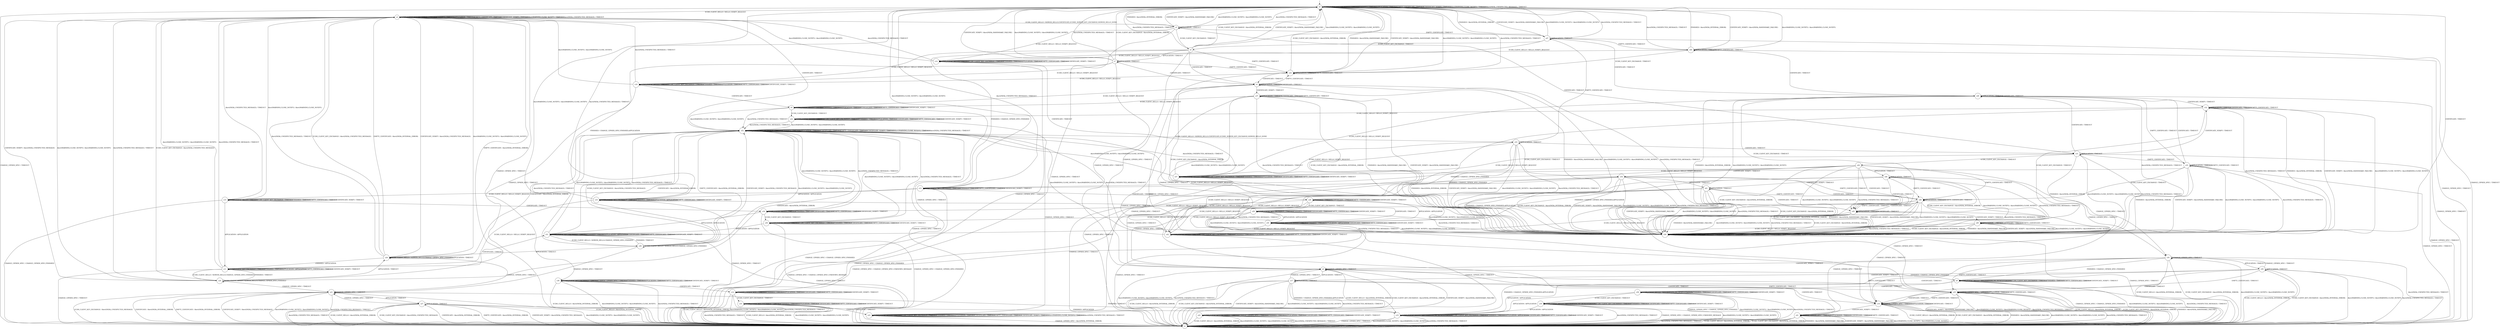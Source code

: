digraph g {

	s0 [shape="circle" label="s0"];
	s1 [shape="circle" label="s1"];
	s2 [shape="circle" label="s2"];
	s3 [shape="circle" label="s3"];
	s4 [shape="circle" label="s4"];
	s5 [shape="circle" label="s5"];
	s6 [shape="circle" label="s6"];
	s7 [shape="circle" label="s7"];
	s8 [shape="circle" label="s8"];
	s9 [shape="circle" label="s9"];
	s10 [shape="circle" label="s10"];
	s11 [shape="circle" label="s11"];
	s12 [shape="circle" label="s12"];
	s13 [shape="circle" label="s13"];
	s14 [shape="circle" label="s14"];
	s15 [shape="circle" label="s15"];
	s16 [shape="circle" label="s16"];
	s17 [shape="circle" label="s17"];
	s18 [shape="circle" label="s18"];
	s19 [shape="circle" label="s19"];
	s20 [shape="circle" label="s20"];
	s21 [shape="circle" label="s21"];
	s22 [shape="circle" label="s22"];
	s23 [shape="circle" label="s23"];
	s24 [shape="circle" label="s24"];
	s25 [shape="circle" label="s25"];
	s26 [shape="circle" label="s26"];
	s27 [shape="circle" label="s27"];
	s28 [shape="circle" label="s28"];
	s29 [shape="circle" label="s29"];
	s30 [shape="circle" label="s30"];
	s31 [shape="circle" label="s31"];
	s32 [shape="circle" label="s32"];
	s33 [shape="circle" label="s33"];
	s34 [shape="circle" label="s34"];
	s35 [shape="circle" label="s35"];
	s36 [shape="circle" label="s36"];
	s37 [shape="circle" label="s37"];
	s38 [shape="circle" label="s38"];
	s39 [shape="circle" label="s39"];
	s40 [shape="circle" label="s40"];
	s41 [shape="circle" label="s41"];
	s42 [shape="circle" label="s42"];
	s43 [shape="circle" label="s43"];
	s44 [shape="circle" label="s44"];
	s45 [shape="circle" label="s45"];
	s46 [shape="circle" label="s46"];
	s47 [shape="circle" label="s47"];
	s48 [shape="circle" label="s48"];
	s49 [shape="circle" label="s49"];
	s50 [shape="circle" label="s50"];
	s51 [shape="circle" label="s51"];
	s52 [shape="circle" label="s52"];
	s53 [shape="circle" label="s53"];
	s54 [shape="circle" label="s54"];
	s55 [shape="circle" label="s55"];
	s56 [shape="circle" label="s56"];
	s57 [shape="circle" label="s57"];
	s58 [shape="circle" label="s58"];
	s59 [shape="circle" label="s59"];
	s60 [shape="circle" label="s60"];
	s61 [shape="circle" label="s61"];
	s0 -> s2 [label="ECDH_CLIENT_HELLO / HELLO_VERIFY_REQUEST"];
	s0 -> s0 [label="ECDH_CLIENT_KEY_EXCHANGE / TIMEOUT"];
	s0 -> s1 [label="CHANGE_CIPHER_SPEC / TIMEOUT"];
	s0 -> s0 [label="FINISHED / TIMEOUT"];
	s0 -> s0 [label="APPLICATION / TIMEOUT"];
	s0 -> s56 [label="CERTIFICATE / TIMEOUT"];
	s0 -> s0 [label="EMPTY_CERTIFICATE / TIMEOUT"];
	s0 -> s0 [label="CERTIFICATE_VERIFY / TIMEOUT"];
	s0 -> s0 [label="Alert(WARNING,CLOSE_NOTIFY) / TIMEOUT"];
	s0 -> s0 [label="Alert(FATAL,UNEXPECTED_MESSAGE) / TIMEOUT"];
	s1 -> s1 [label="ECDH_CLIENT_HELLO / TIMEOUT"];
	s1 -> s1 [label="ECDH_CLIENT_KEY_EXCHANGE / TIMEOUT"];
	s1 -> s1 [label="CHANGE_CIPHER_SPEC / TIMEOUT"];
	s1 -> s1 [label="FINISHED / TIMEOUT"];
	s1 -> s1 [label="APPLICATION / TIMEOUT"];
	s1 -> s1 [label="CERTIFICATE / TIMEOUT"];
	s1 -> s1 [label="EMPTY_CERTIFICATE / TIMEOUT"];
	s1 -> s1 [label="CERTIFICATE_VERIFY / TIMEOUT"];
	s1 -> s1 [label="Alert(WARNING,CLOSE_NOTIFY) / TIMEOUT"];
	s1 -> s1 [label="Alert(FATAL,UNEXPECTED_MESSAGE) / TIMEOUT"];
	s2 -> s3 [label="ECDH_CLIENT_HELLO / SERVER_HELLO,CERTIFICATE,ECDHE_SERVER_KEY_EXCHANGE,SERVER_HELLO_DONE"];
	s2 -> s2 [label="ECDH_CLIENT_KEY_EXCHANGE / TIMEOUT"];
	s2 -> s1 [label="CHANGE_CIPHER_SPEC / TIMEOUT"];
	s2 -> s2 [label="FINISHED / TIMEOUT"];
	s2 -> s2 [label="APPLICATION / TIMEOUT"];
	s2 -> s52 [label="CERTIFICATE / TIMEOUT"];
	s2 -> s2 [label="EMPTY_CERTIFICATE / TIMEOUT"];
	s2 -> s2 [label="CERTIFICATE_VERIFY / TIMEOUT"];
	s2 -> s2 [label="Alert(WARNING,CLOSE_NOTIFY) / TIMEOUT"];
	s2 -> s2 [label="Alert(FATAL,UNEXPECTED_MESSAGE) / TIMEOUT"];
	s3 -> s14 [label="ECDH_CLIENT_HELLO / HELLO_VERIFY_REQUEST"];
	s3 -> s4 [label="ECDH_CLIENT_KEY_EXCHANGE / TIMEOUT"];
	s3 -> s1 [label="CHANGE_CIPHER_SPEC / TIMEOUT"];
	s3 -> s0 [label="FINISHED / Alert(FATAL,INTERNAL_ERROR)"];
	s3 -> s3 [label="APPLICATION / TIMEOUT"];
	s3 -> s31 [label="CERTIFICATE / TIMEOUT"];
	s3 -> s47 [label="EMPTY_CERTIFICATE / TIMEOUT"];
	s3 -> s0 [label="CERTIFICATE_VERIFY / Alert(FATAL,HANDSHAKE_FAILURE)"];
	s3 -> s0 [label="Alert(WARNING,CLOSE_NOTIFY) / Alert(WARNING,CLOSE_NOTIFY)"];
	s3 -> s0 [label="Alert(FATAL,UNEXPECTED_MESSAGE) / TIMEOUT"];
	s4 -> s18 [label="ECDH_CLIENT_HELLO / HELLO_VERIFY_REQUEST"];
	s4 -> s0 [label="ECDH_CLIENT_KEY_EXCHANGE / Alert(FATAL,INTERNAL_ERROR)"];
	s4 -> s6 [label="CHANGE_CIPHER_SPEC / TIMEOUT"];
	s4 -> s13 [label="FINISHED / CHANGE_CIPHER_SPEC,FINISHED"];
	s4 -> s7 [label="APPLICATION / TIMEOUT"];
	s4 -> s5 [label="CERTIFICATE / TIMEOUT"];
	s4 -> s24 [label="EMPTY_CERTIFICATE / TIMEOUT"];
	s4 -> s0 [label="CERTIFICATE_VERIFY / Alert(FATAL,HANDSHAKE_FAILURE)"];
	s4 -> s0 [label="Alert(WARNING,CLOSE_NOTIFY) / Alert(WARNING,CLOSE_NOTIFY)"];
	s4 -> s0 [label="Alert(FATAL,UNEXPECTED_MESSAGE) / TIMEOUT"];
	s5 -> s9 [label="ECDH_CLIENT_HELLO / HELLO_VERIFY_REQUEST"];
	s5 -> s56 [label="ECDH_CLIENT_KEY_EXCHANGE / Alert(FATAL,INTERNAL_ERROR)"];
	s5 -> s16 [label="CHANGE_CIPHER_SPEC / TIMEOUT"];
	s5 -> s56 [label="FINISHED / Alert(FATAL,HANDSHAKE_FAILURE)"];
	s5 -> s5 [label="APPLICATION / TIMEOUT"];
	s5 -> s5 [label="CERTIFICATE / TIMEOUT"];
	s5 -> s24 [label="EMPTY_CERTIFICATE / TIMEOUT"];
	s5 -> s37 [label="CERTIFICATE_VERIFY / TIMEOUT"];
	s5 -> s56 [label="Alert(WARNING,CLOSE_NOTIFY) / Alert(WARNING,CLOSE_NOTIFY)"];
	s5 -> s56 [label="Alert(FATAL,UNEXPECTED_MESSAGE) / TIMEOUT"];
	s6 -> s1 [label="ECDH_CLIENT_HELLO / Alert(FATAL,INTERNAL_ERROR)"];
	s6 -> s1 [label="ECDH_CLIENT_KEY_EXCHANGE / Alert(FATAL,INTERNAL_ERROR)"];
	s6 -> s6 [label="CHANGE_CIPHER_SPEC / TIMEOUT"];
	s6 -> s8 [label="FINISHED / CHANGE_CIPHER_SPEC,FINISHED"];
	s6 -> s17 [label="APPLICATION / TIMEOUT"];
	s6 -> s16 [label="CERTIFICATE / TIMEOUT"];
	s6 -> s25 [label="EMPTY_CERTIFICATE / TIMEOUT"];
	s6 -> s1 [label="CERTIFICATE_VERIFY / Alert(FATAL,HANDSHAKE_FAILURE)"];
	s6 -> s1 [label="Alert(WARNING,CLOSE_NOTIFY) / Alert(WARNING,CLOSE_NOTIFY)"];
	s6 -> s1 [label="Alert(FATAL,UNEXPECTED_MESSAGE) / TIMEOUT"];
	s7 -> s18 [label="ECDH_CLIENT_HELLO / HELLO_VERIFY_REQUEST"];
	s7 -> s0 [label="ECDH_CLIENT_KEY_EXCHANGE / Alert(FATAL,INTERNAL_ERROR)"];
	s7 -> s6 [label="CHANGE_CIPHER_SPEC / TIMEOUT"];
	s7 -> s10 [label="FINISHED / CHANGE_CIPHER_SPEC,FINISHED,APPLICATION"];
	s7 -> s7 [label="APPLICATION / TIMEOUT"];
	s7 -> s5 [label="CERTIFICATE / TIMEOUT"];
	s7 -> s24 [label="EMPTY_CERTIFICATE / TIMEOUT"];
	s7 -> s0 [label="CERTIFICATE_VERIFY / Alert(FATAL,HANDSHAKE_FAILURE)"];
	s7 -> s0 [label="Alert(WARNING,CLOSE_NOTIFY) / Alert(WARNING,CLOSE_NOTIFY)"];
	s7 -> s0 [label="Alert(FATAL,UNEXPECTED_MESSAGE) / TIMEOUT"];
	s8 -> s8 [label="ECDH_CLIENT_HELLO / Alert(WARNING,NO_RENEGOTIATION)"];
	s8 -> s8 [label="ECDH_CLIENT_KEY_EXCHANGE / TIMEOUT"];
	s8 -> s1 [label="CHANGE_CIPHER_SPEC / CHANGE_CIPHER_SPEC,FINISHED"];
	s8 -> s8 [label="FINISHED / TIMEOUT"];
	s8 -> s19 [label="APPLICATION / APPLICATION"];
	s8 -> s38 [label="CERTIFICATE / TIMEOUT"];
	s8 -> s8 [label="EMPTY_CERTIFICATE / TIMEOUT"];
	s8 -> s8 [label="CERTIFICATE_VERIFY / TIMEOUT"];
	s8 -> s1 [label="Alert(WARNING,CLOSE_NOTIFY) / Alert(WARNING,CLOSE_NOTIFY)"];
	s8 -> s1 [label="Alert(FATAL,UNEXPECTED_MESSAGE) / TIMEOUT"];
	s9 -> s9 [label="ECDH_CLIENT_HELLO / TIMEOUT"];
	s9 -> s22 [label="ECDH_CLIENT_KEY_EXCHANGE / TIMEOUT"];
	s9 -> s12 [label="CHANGE_CIPHER_SPEC / TIMEOUT"];
	s9 -> s9 [label="FINISHED / TIMEOUT"];
	s9 -> s9 [label="APPLICATION / TIMEOUT"];
	s9 -> s9 [label="CERTIFICATE / TIMEOUT"];
	s9 -> s9 [label="EMPTY_CERTIFICATE / TIMEOUT"];
	s9 -> s9 [label="CERTIFICATE_VERIFY / TIMEOUT"];
	s9 -> s52 [label="Alert(WARNING,CLOSE_NOTIFY) / Alert(WARNING,CLOSE_NOTIFY)"];
	s9 -> s52 [label="Alert(FATAL,UNEXPECTED_MESSAGE) / TIMEOUT"];
	s10 -> s11 [label="ECDH_CLIENT_HELLO / HELLO_VERIFY_REQUEST"];
	s10 -> s10 [label="ECDH_CLIENT_KEY_EXCHANGE / TIMEOUT"];
	s10 -> s1 [label="CHANGE_CIPHER_SPEC / TIMEOUT"];
	s10 -> s10 [label="FINISHED / TIMEOUT"];
	s10 -> s10 [label="APPLICATION / APPLICATION"];
	s10 -> s55 [label="CERTIFICATE / TIMEOUT"];
	s10 -> s10 [label="EMPTY_CERTIFICATE / TIMEOUT"];
	s10 -> s10 [label="CERTIFICATE_VERIFY / TIMEOUT"];
	s10 -> s0 [label="Alert(WARNING,CLOSE_NOTIFY) / Alert(WARNING,CLOSE_NOTIFY)"];
	s10 -> s0 [label="Alert(FATAL,UNEXPECTED_MESSAGE) / TIMEOUT"];
	s11 -> s20 [label="ECDH_CLIENT_HELLO / SERVER_HELLO,CHANGE_CIPHER_SPEC,FINISHED"];
	s11 -> s11 [label="ECDH_CLIENT_KEY_EXCHANGE / TIMEOUT"];
	s11 -> s1 [label="CHANGE_CIPHER_SPEC / TIMEOUT"];
	s11 -> s11 [label="FINISHED / TIMEOUT"];
	s11 -> s11 [label="APPLICATION / APPLICATION"];
	s11 -> s51 [label="CERTIFICATE / TIMEOUT"];
	s11 -> s11 [label="EMPTY_CERTIFICATE / TIMEOUT"];
	s11 -> s11 [label="CERTIFICATE_VERIFY / TIMEOUT"];
	s11 -> s2 [label="Alert(WARNING,CLOSE_NOTIFY) / Alert(WARNING,CLOSE_NOTIFY)"];
	s11 -> s2 [label="Alert(FATAL,UNEXPECTED_MESSAGE) / TIMEOUT"];
	s12 -> s1 [label="ECDH_CLIENT_HELLO / Alert(FATAL,INTERNAL_ERROR)"];
	s12 -> s35 [label="ECDH_CLIENT_KEY_EXCHANGE / TIMEOUT"];
	s12 -> s12 [label="CHANGE_CIPHER_SPEC / TIMEOUT"];
	s12 -> s12 [label="FINISHED / TIMEOUT"];
	s12 -> s12 [label="APPLICATION / TIMEOUT"];
	s12 -> s12 [label="CERTIFICATE / TIMEOUT"];
	s12 -> s12 [label="EMPTY_CERTIFICATE / TIMEOUT"];
	s12 -> s12 [label="CERTIFICATE_VERIFY / TIMEOUT"];
	s12 -> s1 [label="Alert(WARNING,CLOSE_NOTIFY) / Alert(WARNING,CLOSE_NOTIFY)"];
	s12 -> s1 [label="Alert(FATAL,UNEXPECTED_MESSAGE) / TIMEOUT"];
	s13 -> s15 [label="ECDH_CLIENT_HELLO / HELLO_VERIFY_REQUEST"];
	s13 -> s13 [label="ECDH_CLIENT_KEY_EXCHANGE / TIMEOUT"];
	s13 -> s1 [label="CHANGE_CIPHER_SPEC / CHANGE_CIPHER_SPEC,FINISHED"];
	s13 -> s13 [label="FINISHED / TIMEOUT"];
	s13 -> s10 [label="APPLICATION / APPLICATION"];
	s13 -> s28 [label="CERTIFICATE / TIMEOUT"];
	s13 -> s13 [label="EMPTY_CERTIFICATE / TIMEOUT"];
	s13 -> s13 [label="CERTIFICATE_VERIFY / TIMEOUT"];
	s13 -> s0 [label="Alert(WARNING,CLOSE_NOTIFY) / Alert(WARNING,CLOSE_NOTIFY)"];
	s13 -> s0 [label="Alert(FATAL,UNEXPECTED_MESSAGE) / TIMEOUT"];
	s14 -> s14 [label="ECDH_CLIENT_HELLO / TIMEOUT"];
	s14 -> s14 [label="ECDH_CLIENT_KEY_EXCHANGE / TIMEOUT"];
	s14 -> s1 [label="CHANGE_CIPHER_SPEC / TIMEOUT"];
	s14 -> s14 [label="FINISHED / TIMEOUT"];
	s14 -> s14 [label="APPLICATION / TIMEOUT"];
	s14 -> s57 [label="CERTIFICATE / TIMEOUT"];
	s14 -> s14 [label="EMPTY_CERTIFICATE / TIMEOUT"];
	s14 -> s14 [label="CERTIFICATE_VERIFY / TIMEOUT"];
	s14 -> s2 [label="Alert(WARNING,CLOSE_NOTIFY) / Alert(WARNING,CLOSE_NOTIFY)"];
	s14 -> s2 [label="Alert(FATAL,UNEXPECTED_MESSAGE) / TIMEOUT"];
	s15 -> s15 [label="ECDH_CLIENT_HELLO / TIMEOUT"];
	s15 -> s15 [label="ECDH_CLIENT_KEY_EXCHANGE / TIMEOUT"];
	s15 -> s1 [label="CHANGE_CIPHER_SPEC / CHANGE_CIPHER_SPEC,FINISHED"];
	s15 -> s15 [label="FINISHED / TIMEOUT"];
	s15 -> s11 [label="APPLICATION / APPLICATION"];
	s15 -> s34 [label="CERTIFICATE / TIMEOUT"];
	s15 -> s15 [label="EMPTY_CERTIFICATE / TIMEOUT"];
	s15 -> s15 [label="CERTIFICATE_VERIFY / TIMEOUT"];
	s15 -> s2 [label="Alert(WARNING,CLOSE_NOTIFY) / Alert(WARNING,CLOSE_NOTIFY)"];
	s15 -> s2 [label="Alert(FATAL,UNEXPECTED_MESSAGE) / TIMEOUT"];
	s16 -> s1 [label="ECDH_CLIENT_HELLO / Alert(FATAL,INTERNAL_ERROR)"];
	s16 -> s1 [label="ECDH_CLIENT_KEY_EXCHANGE / Alert(FATAL,INTERNAL_ERROR)"];
	s16 -> s16 [label="CHANGE_CIPHER_SPEC / TIMEOUT"];
	s16 -> s1 [label="FINISHED / Alert(FATAL,HANDSHAKE_FAILURE)"];
	s16 -> s16 [label="APPLICATION / TIMEOUT"];
	s16 -> s16 [label="CERTIFICATE / TIMEOUT"];
	s16 -> s25 [label="EMPTY_CERTIFICATE / TIMEOUT"];
	s16 -> s41 [label="CERTIFICATE_VERIFY / TIMEOUT"];
	s16 -> s1 [label="Alert(WARNING,CLOSE_NOTIFY) / Alert(WARNING,CLOSE_NOTIFY)"];
	s16 -> s1 [label="Alert(FATAL,UNEXPECTED_MESSAGE) / TIMEOUT"];
	s17 -> s1 [label="ECDH_CLIENT_HELLO / Alert(FATAL,INTERNAL_ERROR)"];
	s17 -> s1 [label="ECDH_CLIENT_KEY_EXCHANGE / Alert(FATAL,INTERNAL_ERROR)"];
	s17 -> s6 [label="CHANGE_CIPHER_SPEC / TIMEOUT"];
	s17 -> s19 [label="FINISHED / CHANGE_CIPHER_SPEC,FINISHED,APPLICATION"];
	s17 -> s17 [label="APPLICATION / TIMEOUT"];
	s17 -> s16 [label="CERTIFICATE / TIMEOUT"];
	s17 -> s25 [label="EMPTY_CERTIFICATE / TIMEOUT"];
	s17 -> s1 [label="CERTIFICATE_VERIFY / Alert(FATAL,HANDSHAKE_FAILURE)"];
	s17 -> s1 [label="Alert(WARNING,CLOSE_NOTIFY) / Alert(WARNING,CLOSE_NOTIFY)"];
	s17 -> s1 [label="Alert(FATAL,UNEXPECTED_MESSAGE) / TIMEOUT"];
	s18 -> s18 [label="ECDH_CLIENT_HELLO / TIMEOUT"];
	s18 -> s18 [label="ECDH_CLIENT_KEY_EXCHANGE / TIMEOUT"];
	s18 -> s36 [label="CHANGE_CIPHER_SPEC / TIMEOUT"];
	s18 -> s18 [label="FINISHED / TIMEOUT"];
	s18 -> s18 [label="APPLICATION / TIMEOUT"];
	s18 -> s9 [label="CERTIFICATE / TIMEOUT"];
	s18 -> s18 [label="EMPTY_CERTIFICATE / TIMEOUT"];
	s18 -> s18 [label="CERTIFICATE_VERIFY / TIMEOUT"];
	s18 -> s2 [label="Alert(WARNING,CLOSE_NOTIFY) / Alert(WARNING,CLOSE_NOTIFY)"];
	s18 -> s2 [label="Alert(FATAL,UNEXPECTED_MESSAGE) / TIMEOUT"];
	s19 -> s19 [label="ECDH_CLIENT_HELLO / Alert(WARNING,NO_RENEGOTIATION)"];
	s19 -> s19 [label="ECDH_CLIENT_KEY_EXCHANGE / TIMEOUT"];
	s19 -> s1 [label="CHANGE_CIPHER_SPEC / TIMEOUT"];
	s19 -> s19 [label="FINISHED / TIMEOUT"];
	s19 -> s19 [label="APPLICATION / APPLICATION"];
	s19 -> s19 [label="CERTIFICATE / TIMEOUT"];
	s19 -> s19 [label="EMPTY_CERTIFICATE / TIMEOUT"];
	s19 -> s19 [label="CERTIFICATE_VERIFY / TIMEOUT"];
	s19 -> s1 [label="Alert(WARNING,CLOSE_NOTIFY) / Alert(WARNING,CLOSE_NOTIFY)"];
	s19 -> s1 [label="Alert(FATAL,UNEXPECTED_MESSAGE) / TIMEOUT"];
	s20 -> s20 [label="ECDH_CLIENT_HELLO / SERVER_HELLO,CHANGE_CIPHER_SPEC,FINISHED"];
	s20 -> s2 [label="ECDH_CLIENT_KEY_EXCHANGE / Alert(FATAL,UNEXPECTED_MESSAGE)"];
	s20 -> s21 [label="CHANGE_CIPHER_SPEC / TIMEOUT"];
	s20 -> s11 [label="FINISHED / TIMEOUT"];
	s20 -> s26 [label="APPLICATION / TIMEOUT"];
	s20 -> s52 [label="CERTIFICATE / Alert(FATAL,INTERNAL_ERROR)"];
	s20 -> s2 [label="EMPTY_CERTIFICATE / Alert(FATAL,INTERNAL_ERROR)"];
	s20 -> s2 [label="CERTIFICATE_VERIFY / Alert(FATAL,UNEXPECTED_MESSAGE)"];
	s20 -> s2 [label="Alert(WARNING,CLOSE_NOTIFY) / Alert(WARNING,CLOSE_NOTIFY)"];
	s20 -> s2 [label="Alert(FATAL,UNEXPECTED_MESSAGE) / TIMEOUT"];
	s21 -> s1 [label="ECDH_CLIENT_HELLO / Alert(FATAL,INTERNAL_ERROR)"];
	s21 -> s1 [label="ECDH_CLIENT_KEY_EXCHANGE / Alert(FATAL,UNEXPECTED_MESSAGE)"];
	s21 -> s21 [label="CHANGE_CIPHER_SPEC / TIMEOUT"];
	s21 -> s19 [label="FINISHED / TIMEOUT"];
	s21 -> s27 [label="APPLICATION / TIMEOUT"];
	s21 -> s1 [label="CERTIFICATE / Alert(FATAL,INTERNAL_ERROR)"];
	s21 -> s1 [label="EMPTY_CERTIFICATE / Alert(FATAL,INTERNAL_ERROR)"];
	s21 -> s1 [label="CERTIFICATE_VERIFY / Alert(FATAL,UNEXPECTED_MESSAGE)"];
	s21 -> s1 [label="Alert(WARNING,CLOSE_NOTIFY) / Alert(WARNING,CLOSE_NOTIFY)"];
	s21 -> s1 [label="Alert(FATAL,UNEXPECTED_MESSAGE) / TIMEOUT"];
	s22 -> s22 [label="ECDH_CLIENT_HELLO / TIMEOUT"];
	s22 -> s22 [label="ECDH_CLIENT_KEY_EXCHANGE / TIMEOUT"];
	s22 -> s23 [label="CHANGE_CIPHER_SPEC / TIMEOUT"];
	s22 -> s22 [label="FINISHED / TIMEOUT"];
	s22 -> s22 [label="APPLICATION / TIMEOUT"];
	s22 -> s22 [label="CERTIFICATE / TIMEOUT"];
	s22 -> s22 [label="EMPTY_CERTIFICATE / TIMEOUT"];
	s22 -> s22 [label="CERTIFICATE_VERIFY / TIMEOUT"];
	s22 -> s52 [label="Alert(WARNING,CLOSE_NOTIFY) / Alert(WARNING,CLOSE_NOTIFY)"];
	s22 -> s52 [label="Alert(FATAL,UNEXPECTED_MESSAGE) / TIMEOUT"];
	s23 -> s23 [label="ECDH_CLIENT_HELLO / TIMEOUT"];
	s23 -> s23 [label="ECDH_CLIENT_KEY_EXCHANGE / TIMEOUT"];
	s23 -> s1 [label="CHANGE_CIPHER_SPEC / Alert(FATAL,INTERNAL_ERROR)"];
	s23 -> s23 [label="FINISHED / TIMEOUT"];
	s23 -> s23 [label="APPLICATION / TIMEOUT"];
	s23 -> s23 [label="CERTIFICATE / TIMEOUT"];
	s23 -> s23 [label="EMPTY_CERTIFICATE / TIMEOUT"];
	s23 -> s23 [label="CERTIFICATE_VERIFY / TIMEOUT"];
	s23 -> s23 [label="Alert(WARNING,CLOSE_NOTIFY) / TIMEOUT"];
	s23 -> s23 [label="Alert(FATAL,UNEXPECTED_MESSAGE) / TIMEOUT"];
	s24 -> s18 [label="ECDH_CLIENT_HELLO / HELLO_VERIFY_REQUEST"];
	s24 -> s0 [label="ECDH_CLIENT_KEY_EXCHANGE / Alert(FATAL,INTERNAL_ERROR)"];
	s24 -> s25 [label="CHANGE_CIPHER_SPEC / TIMEOUT"];
	s24 -> s0 [label="FINISHED / Alert(FATAL,HANDSHAKE_FAILURE)"];
	s24 -> s24 [label="APPLICATION / TIMEOUT"];
	s24 -> s5 [label="CERTIFICATE / TIMEOUT"];
	s24 -> s24 [label="EMPTY_CERTIFICATE / TIMEOUT"];
	s24 -> s0 [label="CERTIFICATE_VERIFY / Alert(FATAL,HANDSHAKE_FAILURE)"];
	s24 -> s0 [label="Alert(WARNING,CLOSE_NOTIFY) / Alert(WARNING,CLOSE_NOTIFY)"];
	s24 -> s0 [label="Alert(FATAL,UNEXPECTED_MESSAGE) / TIMEOUT"];
	s25 -> s1 [label="ECDH_CLIENT_HELLO / Alert(FATAL,INTERNAL_ERROR)"];
	s25 -> s1 [label="ECDH_CLIENT_KEY_EXCHANGE / Alert(FATAL,INTERNAL_ERROR)"];
	s25 -> s25 [label="CHANGE_CIPHER_SPEC / TIMEOUT"];
	s25 -> s1 [label="FINISHED / Alert(FATAL,HANDSHAKE_FAILURE)"];
	s25 -> s25 [label="APPLICATION / TIMEOUT"];
	s25 -> s16 [label="CERTIFICATE / TIMEOUT"];
	s25 -> s25 [label="EMPTY_CERTIFICATE / TIMEOUT"];
	s25 -> s1 [label="CERTIFICATE_VERIFY / Alert(FATAL,HANDSHAKE_FAILURE)"];
	s25 -> s1 [label="Alert(WARNING,CLOSE_NOTIFY) / Alert(WARNING,CLOSE_NOTIFY)"];
	s25 -> s1 [label="Alert(FATAL,UNEXPECTED_MESSAGE) / TIMEOUT"];
	s26 -> s26 [label="ECDH_CLIENT_HELLO / SERVER_HELLO,CHANGE_CIPHER_SPEC,FINISHED"];
	s26 -> s2 [label="ECDH_CLIENT_KEY_EXCHANGE / Alert(FATAL,UNEXPECTED_MESSAGE)"];
	s26 -> s21 [label="CHANGE_CIPHER_SPEC / TIMEOUT"];
	s26 -> s11 [label="FINISHED / APPLICATION"];
	s26 -> s26 [label="APPLICATION / TIMEOUT"];
	s26 -> s52 [label="CERTIFICATE / Alert(FATAL,INTERNAL_ERROR)"];
	s26 -> s2 [label="EMPTY_CERTIFICATE / Alert(FATAL,INTERNAL_ERROR)"];
	s26 -> s2 [label="CERTIFICATE_VERIFY / Alert(FATAL,UNEXPECTED_MESSAGE)"];
	s26 -> s2 [label="Alert(WARNING,CLOSE_NOTIFY) / Alert(WARNING,CLOSE_NOTIFY)"];
	s26 -> s2 [label="Alert(FATAL,UNEXPECTED_MESSAGE) / TIMEOUT"];
	s27 -> s1 [label="ECDH_CLIENT_HELLO / Alert(FATAL,INTERNAL_ERROR)"];
	s27 -> s1 [label="ECDH_CLIENT_KEY_EXCHANGE / Alert(FATAL,UNEXPECTED_MESSAGE)"];
	s27 -> s21 [label="CHANGE_CIPHER_SPEC / TIMEOUT"];
	s27 -> s19 [label="FINISHED / APPLICATION"];
	s27 -> s27 [label="APPLICATION / TIMEOUT"];
	s27 -> s1 [label="CERTIFICATE / Alert(FATAL,INTERNAL_ERROR)"];
	s27 -> s1 [label="EMPTY_CERTIFICATE / Alert(FATAL,INTERNAL_ERROR)"];
	s27 -> s1 [label="CERTIFICATE_VERIFY / Alert(FATAL,UNEXPECTED_MESSAGE)"];
	s27 -> s1 [label="Alert(WARNING,CLOSE_NOTIFY) / Alert(WARNING,CLOSE_NOTIFY)"];
	s27 -> s1 [label="Alert(FATAL,UNEXPECTED_MESSAGE) / TIMEOUT"];
	s28 -> s34 [label="ECDH_CLIENT_HELLO / HELLO_VERIFY_REQUEST"];
	s28 -> s29 [label="ECDH_CLIENT_KEY_EXCHANGE / TIMEOUT"];
	s28 -> s1 [label="CHANGE_CIPHER_SPEC / CHANGE_CIPHER_SPEC,FINISHED"];
	s28 -> s28 [label="FINISHED / TIMEOUT"];
	s28 -> s55 [label="APPLICATION / APPLICATION"];
	s28 -> s28 [label="CERTIFICATE / TIMEOUT"];
	s28 -> s28 [label="EMPTY_CERTIFICATE / TIMEOUT"];
	s28 -> s28 [label="CERTIFICATE_VERIFY / TIMEOUT"];
	s28 -> s56 [label="Alert(WARNING,CLOSE_NOTIFY) / Alert(WARNING,CLOSE_NOTIFY)"];
	s28 -> s56 [label="Alert(FATAL,UNEXPECTED_MESSAGE) / TIMEOUT"];
	s29 -> s30 [label="ECDH_CLIENT_HELLO / HELLO_VERIFY_REQUEST"];
	s29 -> s29 [label="ECDH_CLIENT_KEY_EXCHANGE / TIMEOUT"];
	s29 -> s1 [label="CHANGE_CIPHER_SPEC / CHANGE_CIPHER_SPEC,UNKNOWN_MESSAGE"];
	s29 -> s29 [label="FINISHED / TIMEOUT"];
	s29 -> s55 [label="APPLICATION / APPLICATION"];
	s29 -> s29 [label="CERTIFICATE / TIMEOUT"];
	s29 -> s29 [label="EMPTY_CERTIFICATE / TIMEOUT"];
	s29 -> s29 [label="CERTIFICATE_VERIFY / TIMEOUT"];
	s29 -> s56 [label="Alert(WARNING,CLOSE_NOTIFY) / Alert(WARNING,CLOSE_NOTIFY)"];
	s29 -> s56 [label="Alert(FATAL,UNEXPECTED_MESSAGE) / TIMEOUT"];
	s30 -> s30 [label="ECDH_CLIENT_HELLO / TIMEOUT"];
	s30 -> s30 [label="ECDH_CLIENT_KEY_EXCHANGE / TIMEOUT"];
	s30 -> s1 [label="CHANGE_CIPHER_SPEC / CHANGE_CIPHER_SPEC,UNKNOWN_MESSAGE"];
	s30 -> s30 [label="FINISHED / TIMEOUT"];
	s30 -> s51 [label="APPLICATION / APPLICATION"];
	s30 -> s30 [label="CERTIFICATE / TIMEOUT"];
	s30 -> s30 [label="EMPTY_CERTIFICATE / TIMEOUT"];
	s30 -> s30 [label="CERTIFICATE_VERIFY / TIMEOUT"];
	s30 -> s52 [label="Alert(WARNING,CLOSE_NOTIFY) / Alert(WARNING,CLOSE_NOTIFY)"];
	s30 -> s52 [label="Alert(FATAL,UNEXPECTED_MESSAGE) / TIMEOUT"];
	s31 -> s57 [label="ECDH_CLIENT_HELLO / HELLO_VERIFY_REQUEST"];
	s31 -> s44 [label="ECDH_CLIENT_KEY_EXCHANGE / TIMEOUT"];
	s31 -> s1 [label="CHANGE_CIPHER_SPEC / TIMEOUT"];
	s31 -> s56 [label="FINISHED / Alert(FATAL,INTERNAL_ERROR)"];
	s31 -> s31 [label="APPLICATION / TIMEOUT"];
	s31 -> s49 [label="CERTIFICATE / TIMEOUT"];
	s31 -> s33 [label="EMPTY_CERTIFICATE / TIMEOUT"];
	s31 -> s32 [label="CERTIFICATE_VERIFY / TIMEOUT"];
	s31 -> s56 [label="Alert(WARNING,CLOSE_NOTIFY) / Alert(WARNING,CLOSE_NOTIFY)"];
	s31 -> s56 [label="Alert(FATAL,UNEXPECTED_MESSAGE) / TIMEOUT"];
	s32 -> s22 [label="ECDH_CLIENT_HELLO / HELLO_VERIFY_REQUEST"];
	s32 -> s40 [label="ECDH_CLIENT_KEY_EXCHANGE / TIMEOUT"];
	s32 -> s23 [label="CHANGE_CIPHER_SPEC / TIMEOUT"];
	s32 -> s56 [label="FINISHED / Alert(FATAL,INTERNAL_ERROR)"];
	s32 -> s32 [label="APPLICATION / TIMEOUT"];
	s32 -> s32 [label="CERTIFICATE / TIMEOUT"];
	s32 -> s32 [label="EMPTY_CERTIFICATE / TIMEOUT"];
	s32 -> s56 [label="CERTIFICATE_VERIFY / Alert(FATAL,HANDSHAKE_FAILURE)"];
	s32 -> s56 [label="Alert(WARNING,CLOSE_NOTIFY) / Alert(WARNING,CLOSE_NOTIFY)"];
	s32 -> s56 [label="Alert(FATAL,UNEXPECTED_MESSAGE) / TIMEOUT"];
	s33 -> s57 [label="ECDH_CLIENT_HELLO / HELLO_VERIFY_REQUEST"];
	s33 -> s48 [label="ECDH_CLIENT_KEY_EXCHANGE / TIMEOUT"];
	s33 -> s1 [label="CHANGE_CIPHER_SPEC / TIMEOUT"];
	s33 -> s56 [label="FINISHED / Alert(FATAL,INTERNAL_ERROR)"];
	s33 -> s33 [label="APPLICATION / TIMEOUT"];
	s33 -> s49 [label="CERTIFICATE / TIMEOUT"];
	s33 -> s33 [label="EMPTY_CERTIFICATE / TIMEOUT"];
	s33 -> s56 [label="CERTIFICATE_VERIFY / Alert(FATAL,HANDSHAKE_FAILURE)"];
	s33 -> s56 [label="Alert(WARNING,CLOSE_NOTIFY) / Alert(WARNING,CLOSE_NOTIFY)"];
	s33 -> s56 [label="Alert(FATAL,UNEXPECTED_MESSAGE) / TIMEOUT"];
	s34 -> s34 [label="ECDH_CLIENT_HELLO / TIMEOUT"];
	s34 -> s30 [label="ECDH_CLIENT_KEY_EXCHANGE / TIMEOUT"];
	s34 -> s1 [label="CHANGE_CIPHER_SPEC / CHANGE_CIPHER_SPEC,FINISHED"];
	s34 -> s34 [label="FINISHED / TIMEOUT"];
	s34 -> s51 [label="APPLICATION / APPLICATION"];
	s34 -> s34 [label="CERTIFICATE / TIMEOUT"];
	s34 -> s34 [label="EMPTY_CERTIFICATE / TIMEOUT"];
	s34 -> s34 [label="CERTIFICATE_VERIFY / TIMEOUT"];
	s34 -> s52 [label="Alert(WARNING,CLOSE_NOTIFY) / Alert(WARNING,CLOSE_NOTIFY)"];
	s34 -> s52 [label="Alert(FATAL,UNEXPECTED_MESSAGE) / TIMEOUT"];
	s35 -> s1 [label="ECDH_CLIENT_HELLO / Alert(FATAL,INTERNAL_ERROR)"];
	s35 -> s35 [label="ECDH_CLIENT_KEY_EXCHANGE / TIMEOUT"];
	s35 -> s23 [label="CHANGE_CIPHER_SPEC / TIMEOUT"];
	s35 -> s35 [label="FINISHED / TIMEOUT"];
	s35 -> s35 [label="APPLICATION / TIMEOUT"];
	s35 -> s35 [label="CERTIFICATE / TIMEOUT"];
	s35 -> s35 [label="EMPTY_CERTIFICATE / TIMEOUT"];
	s35 -> s35 [label="CERTIFICATE_VERIFY / TIMEOUT"];
	s35 -> s1 [label="Alert(WARNING,CLOSE_NOTIFY) / Alert(WARNING,CLOSE_NOTIFY)"];
	s35 -> s1 [label="Alert(FATAL,UNEXPECTED_MESSAGE) / TIMEOUT"];
	s36 -> s1 [label="ECDH_CLIENT_HELLO / Alert(FATAL,INTERNAL_ERROR)"];
	s36 -> s36 [label="ECDH_CLIENT_KEY_EXCHANGE / TIMEOUT"];
	s36 -> s36 [label="CHANGE_CIPHER_SPEC / TIMEOUT"];
	s36 -> s36 [label="FINISHED / TIMEOUT"];
	s36 -> s36 [label="APPLICATION / TIMEOUT"];
	s36 -> s12 [label="CERTIFICATE / TIMEOUT"];
	s36 -> s36 [label="EMPTY_CERTIFICATE / TIMEOUT"];
	s36 -> s36 [label="CERTIFICATE_VERIFY / TIMEOUT"];
	s36 -> s1 [label="Alert(WARNING,CLOSE_NOTIFY) / Alert(WARNING,CLOSE_NOTIFY)"];
	s36 -> s1 [label="Alert(FATAL,UNEXPECTED_MESSAGE) / TIMEOUT"];
	s37 -> s9 [label="ECDH_CLIENT_HELLO / HELLO_VERIFY_REQUEST"];
	s37 -> s56 [label="ECDH_CLIENT_KEY_EXCHANGE / Alert(FATAL,INTERNAL_ERROR)"];
	s37 -> s41 [label="CHANGE_CIPHER_SPEC / TIMEOUT"];
	s37 -> s56 [label="FINISHED / Alert(FATAL,HANDSHAKE_FAILURE)"];
	s37 -> s37 [label="APPLICATION / TIMEOUT"];
	s37 -> s37 [label="CERTIFICATE / TIMEOUT"];
	s37 -> s37 [label="EMPTY_CERTIFICATE / TIMEOUT"];
	s37 -> s56 [label="CERTIFICATE_VERIFY / Alert(FATAL,HANDSHAKE_FAILURE)"];
	s37 -> s56 [label="Alert(WARNING,CLOSE_NOTIFY) / Alert(WARNING,CLOSE_NOTIFY)"];
	s37 -> s56 [label="Alert(FATAL,UNEXPECTED_MESSAGE) / TIMEOUT"];
	s38 -> s38 [label="ECDH_CLIENT_HELLO / Alert(WARNING,NO_RENEGOTIATION)"];
	s38 -> s39 [label="ECDH_CLIENT_KEY_EXCHANGE / TIMEOUT"];
	s38 -> s1 [label="CHANGE_CIPHER_SPEC / CHANGE_CIPHER_SPEC,FINISHED"];
	s38 -> s38 [label="FINISHED / TIMEOUT"];
	s38 -> s19 [label="APPLICATION / APPLICATION"];
	s38 -> s38 [label="CERTIFICATE / TIMEOUT"];
	s38 -> s38 [label="EMPTY_CERTIFICATE / TIMEOUT"];
	s38 -> s38 [label="CERTIFICATE_VERIFY / TIMEOUT"];
	s38 -> s1 [label="Alert(WARNING,CLOSE_NOTIFY) / Alert(WARNING,CLOSE_NOTIFY)"];
	s38 -> s1 [label="Alert(FATAL,UNEXPECTED_MESSAGE) / TIMEOUT"];
	s39 -> s39 [label="ECDH_CLIENT_HELLO / Alert(WARNING,NO_RENEGOTIATION)"];
	s39 -> s39 [label="ECDH_CLIENT_KEY_EXCHANGE / TIMEOUT"];
	s39 -> s1 [label="CHANGE_CIPHER_SPEC / CHANGE_CIPHER_SPEC,UNKNOWN_MESSAGE"];
	s39 -> s39 [label="FINISHED / TIMEOUT"];
	s39 -> s19 [label="APPLICATION / APPLICATION"];
	s39 -> s39 [label="CERTIFICATE / TIMEOUT"];
	s39 -> s39 [label="EMPTY_CERTIFICATE / TIMEOUT"];
	s39 -> s39 [label="CERTIFICATE_VERIFY / TIMEOUT"];
	s39 -> s1 [label="Alert(WARNING,CLOSE_NOTIFY) / Alert(WARNING,CLOSE_NOTIFY)"];
	s39 -> s1 [label="Alert(FATAL,UNEXPECTED_MESSAGE) / TIMEOUT"];
	s40 -> s42 [label="ECDH_CLIENT_HELLO / HELLO_VERIFY_REQUEST"];
	s40 -> s56 [label="ECDH_CLIENT_KEY_EXCHANGE / Alert(FATAL,INTERNAL_ERROR)"];
	s40 -> s41 [label="CHANGE_CIPHER_SPEC / TIMEOUT"];
	s40 -> s56 [label="FINISHED / Alert(FATAL,HANDSHAKE_FAILURE)"];
	s40 -> s40 [label="APPLICATION / TIMEOUT"];
	s40 -> s40 [label="CERTIFICATE / TIMEOUT"];
	s40 -> s40 [label="EMPTY_CERTIFICATE / TIMEOUT"];
	s40 -> s56 [label="CERTIFICATE_VERIFY / Alert(FATAL,HANDSHAKE_FAILURE)"];
	s40 -> s56 [label="Alert(WARNING,CLOSE_NOTIFY) / Alert(WARNING,CLOSE_NOTIFY)"];
	s40 -> s56 [label="Alert(FATAL,UNEXPECTED_MESSAGE) / TIMEOUT"];
	s41 -> s1 [label="ECDH_CLIENT_HELLO / Alert(FATAL,INTERNAL_ERROR)"];
	s41 -> s1 [label="ECDH_CLIENT_KEY_EXCHANGE / Alert(FATAL,INTERNAL_ERROR)"];
	s41 -> s41 [label="CHANGE_CIPHER_SPEC / TIMEOUT"];
	s41 -> s1 [label="FINISHED / Alert(FATAL,HANDSHAKE_FAILURE)"];
	s41 -> s41 [label="APPLICATION / TIMEOUT"];
	s41 -> s41 [label="CERTIFICATE / TIMEOUT"];
	s41 -> s41 [label="EMPTY_CERTIFICATE / TIMEOUT"];
	s41 -> s1 [label="CERTIFICATE_VERIFY / Alert(FATAL,HANDSHAKE_FAILURE)"];
	s41 -> s1 [label="Alert(WARNING,CLOSE_NOTIFY) / Alert(WARNING,CLOSE_NOTIFY)"];
	s41 -> s1 [label="Alert(FATAL,UNEXPECTED_MESSAGE) / TIMEOUT"];
	s42 -> s42 [label="ECDH_CLIENT_HELLO / TIMEOUT"];
	s42 -> s42 [label="ECDH_CLIENT_KEY_EXCHANGE / TIMEOUT"];
	s42 -> s43 [label="CHANGE_CIPHER_SPEC / TIMEOUT"];
	s42 -> s42 [label="FINISHED / TIMEOUT"];
	s42 -> s42 [label="APPLICATION / TIMEOUT"];
	s42 -> s42 [label="CERTIFICATE / TIMEOUT"];
	s42 -> s42 [label="EMPTY_CERTIFICATE / TIMEOUT"];
	s42 -> s42 [label="CERTIFICATE_VERIFY / TIMEOUT"];
	s42 -> s52 [label="Alert(WARNING,CLOSE_NOTIFY) / Alert(WARNING,CLOSE_NOTIFY)"];
	s42 -> s52 [label="Alert(FATAL,UNEXPECTED_MESSAGE) / TIMEOUT"];
	s43 -> s1 [label="ECDH_CLIENT_HELLO / Alert(FATAL,INTERNAL_ERROR)"];
	s43 -> s43 [label="ECDH_CLIENT_KEY_EXCHANGE / TIMEOUT"];
	s43 -> s43 [label="CHANGE_CIPHER_SPEC / TIMEOUT"];
	s43 -> s43 [label="FINISHED / TIMEOUT"];
	s43 -> s43 [label="APPLICATION / TIMEOUT"];
	s43 -> s43 [label="CERTIFICATE / TIMEOUT"];
	s43 -> s43 [label="EMPTY_CERTIFICATE / TIMEOUT"];
	s43 -> s43 [label="CERTIFICATE_VERIFY / TIMEOUT"];
	s43 -> s1 [label="Alert(WARNING,CLOSE_NOTIFY) / Alert(WARNING,CLOSE_NOTIFY)"];
	s43 -> s1 [label="Alert(FATAL,UNEXPECTED_MESSAGE) / TIMEOUT"];
	s44 -> s42 [label="ECDH_CLIENT_HELLO / HELLO_VERIFY_REQUEST"];
	s44 -> s56 [label="ECDH_CLIENT_KEY_EXCHANGE / Alert(FATAL,INTERNAL_ERROR)"];
	s44 -> s50 [label="CHANGE_CIPHER_SPEC / TIMEOUT"];
	s44 -> s13 [label="FINISHED / CHANGE_CIPHER_SPEC,FINISHED"];
	s44 -> s46 [label="APPLICATION / TIMEOUT"];
	s44 -> s45 [label="CERTIFICATE / TIMEOUT"];
	s44 -> s48 [label="EMPTY_CERTIFICATE / TIMEOUT"];
	s44 -> s54 [label="CERTIFICATE_VERIFY / TIMEOUT"];
	s44 -> s56 [label="Alert(WARNING,CLOSE_NOTIFY) / Alert(WARNING,CLOSE_NOTIFY)"];
	s44 -> s56 [label="Alert(FATAL,UNEXPECTED_MESSAGE) / TIMEOUT"];
	s45 -> s42 [label="ECDH_CLIENT_HELLO / HELLO_VERIFY_REQUEST"];
	s45 -> s56 [label="ECDH_CLIENT_KEY_EXCHANGE / Alert(FATAL,INTERNAL_ERROR)"];
	s45 -> s16 [label="CHANGE_CIPHER_SPEC / TIMEOUT"];
	s45 -> s56 [label="FINISHED / Alert(FATAL,HANDSHAKE_FAILURE)"];
	s45 -> s45 [label="APPLICATION / TIMEOUT"];
	s45 -> s45 [label="CERTIFICATE / TIMEOUT"];
	s45 -> s48 [label="EMPTY_CERTIFICATE / TIMEOUT"];
	s45 -> s40 [label="CERTIFICATE_VERIFY / TIMEOUT"];
	s45 -> s56 [label="Alert(WARNING,CLOSE_NOTIFY) / Alert(WARNING,CLOSE_NOTIFY)"];
	s45 -> s56 [label="Alert(FATAL,UNEXPECTED_MESSAGE) / TIMEOUT"];
	s46 -> s42 [label="ECDH_CLIENT_HELLO / HELLO_VERIFY_REQUEST"];
	s46 -> s56 [label="ECDH_CLIENT_KEY_EXCHANGE / Alert(FATAL,INTERNAL_ERROR)"];
	s46 -> s50 [label="CHANGE_CIPHER_SPEC / TIMEOUT"];
	s46 -> s55 [label="FINISHED / CHANGE_CIPHER_SPEC,FINISHED,APPLICATION"];
	s46 -> s46 [label="APPLICATION / TIMEOUT"];
	s46 -> s45 [label="CERTIFICATE / TIMEOUT"];
	s46 -> s48 [label="EMPTY_CERTIFICATE / TIMEOUT"];
	s46 -> s61 [label="CERTIFICATE_VERIFY / TIMEOUT"];
	s46 -> s56 [label="Alert(WARNING,CLOSE_NOTIFY) / Alert(WARNING,CLOSE_NOTIFY)"];
	s46 -> s56 [label="Alert(FATAL,UNEXPECTED_MESSAGE) / TIMEOUT"];
	s47 -> s14 [label="ECDH_CLIENT_HELLO / HELLO_VERIFY_REQUEST"];
	s47 -> s4 [label="ECDH_CLIENT_KEY_EXCHANGE / TIMEOUT"];
	s47 -> s1 [label="CHANGE_CIPHER_SPEC / TIMEOUT"];
	s47 -> s0 [label="FINISHED / Alert(FATAL,INTERNAL_ERROR)"];
	s47 -> s47 [label="APPLICATION / TIMEOUT"];
	s47 -> s49 [label="CERTIFICATE / TIMEOUT"];
	s47 -> s60 [label="EMPTY_CERTIFICATE / TIMEOUT"];
	s47 -> s0 [label="CERTIFICATE_VERIFY / Alert(FATAL,HANDSHAKE_FAILURE)"];
	s47 -> s0 [label="Alert(WARNING,CLOSE_NOTIFY) / Alert(WARNING,CLOSE_NOTIFY)"];
	s47 -> s0 [label="Alert(FATAL,UNEXPECTED_MESSAGE) / TIMEOUT"];
	s48 -> s42 [label="ECDH_CLIENT_HELLO / HELLO_VERIFY_REQUEST"];
	s48 -> s56 [label="ECDH_CLIENT_KEY_EXCHANGE / Alert(FATAL,INTERNAL_ERROR)"];
	s48 -> s25 [label="CHANGE_CIPHER_SPEC / TIMEOUT"];
	s48 -> s56 [label="FINISHED / Alert(FATAL,HANDSHAKE_FAILURE)"];
	s48 -> s48 [label="APPLICATION / TIMEOUT"];
	s48 -> s45 [label="CERTIFICATE / TIMEOUT"];
	s48 -> s48 [label="EMPTY_CERTIFICATE / TIMEOUT"];
	s48 -> s56 [label="CERTIFICATE_VERIFY / Alert(FATAL,HANDSHAKE_FAILURE)"];
	s48 -> s56 [label="Alert(WARNING,CLOSE_NOTIFY) / Alert(WARNING,CLOSE_NOTIFY)"];
	s48 -> s56 [label="Alert(FATAL,UNEXPECTED_MESSAGE) / TIMEOUT"];
	s49 -> s57 [label="ECDH_CLIENT_HELLO / HELLO_VERIFY_REQUEST"];
	s49 -> s45 [label="ECDH_CLIENT_KEY_EXCHANGE / TIMEOUT"];
	s49 -> s1 [label="CHANGE_CIPHER_SPEC / TIMEOUT"];
	s49 -> s56 [label="FINISHED / Alert(FATAL,INTERNAL_ERROR)"];
	s49 -> s49 [label="APPLICATION / TIMEOUT"];
	s49 -> s49 [label="CERTIFICATE / TIMEOUT"];
	s49 -> s33 [label="EMPTY_CERTIFICATE / TIMEOUT"];
	s49 -> s32 [label="CERTIFICATE_VERIFY / TIMEOUT"];
	s49 -> s56 [label="Alert(WARNING,CLOSE_NOTIFY) / Alert(WARNING,CLOSE_NOTIFY)"];
	s49 -> s56 [label="Alert(FATAL,UNEXPECTED_MESSAGE) / TIMEOUT"];
	s50 -> s1 [label="ECDH_CLIENT_HELLO / Alert(FATAL,INTERNAL_ERROR)"];
	s50 -> s1 [label="ECDH_CLIENT_KEY_EXCHANGE / Alert(FATAL,INTERNAL_ERROR)"];
	s50 -> s50 [label="CHANGE_CIPHER_SPEC / TIMEOUT"];
	s50 -> s8 [label="FINISHED / CHANGE_CIPHER_SPEC,FINISHED"];
	s50 -> s59 [label="APPLICATION / TIMEOUT"];
	s50 -> s16 [label="CERTIFICATE / TIMEOUT"];
	s50 -> s25 [label="EMPTY_CERTIFICATE / TIMEOUT"];
	s50 -> s6 [label="CERTIFICATE_VERIFY / TIMEOUT"];
	s50 -> s1 [label="Alert(WARNING,CLOSE_NOTIFY) / Alert(WARNING,CLOSE_NOTIFY)"];
	s50 -> s1 [label="Alert(FATAL,UNEXPECTED_MESSAGE) / TIMEOUT"];
	s51 -> s58 [label="ECDH_CLIENT_HELLO / SERVER_HELLO,CHANGE_CIPHER_SPEC,FINISHED"];
	s51 -> s51 [label="ECDH_CLIENT_KEY_EXCHANGE / TIMEOUT"];
	s51 -> s1 [label="CHANGE_CIPHER_SPEC / TIMEOUT"];
	s51 -> s51 [label="FINISHED / TIMEOUT"];
	s51 -> s51 [label="APPLICATION / APPLICATION"];
	s51 -> s51 [label="CERTIFICATE / TIMEOUT"];
	s51 -> s51 [label="EMPTY_CERTIFICATE / TIMEOUT"];
	s51 -> s51 [label="CERTIFICATE_VERIFY / TIMEOUT"];
	s51 -> s52 [label="Alert(WARNING,CLOSE_NOTIFY) / Alert(WARNING,CLOSE_NOTIFY)"];
	s51 -> s52 [label="Alert(FATAL,UNEXPECTED_MESSAGE) / TIMEOUT"];
	s52 -> s53 [label="ECDH_CLIENT_HELLO / SERVER_HELLO,CERTIFICATE,ECDHE_SERVER_KEY_EXCHANGE,SERVER_HELLO_DONE"];
	s52 -> s52 [label="ECDH_CLIENT_KEY_EXCHANGE / TIMEOUT"];
	s52 -> s1 [label="CHANGE_CIPHER_SPEC / TIMEOUT"];
	s52 -> s52 [label="FINISHED / TIMEOUT"];
	s52 -> s52 [label="APPLICATION / TIMEOUT"];
	s52 -> s52 [label="CERTIFICATE / TIMEOUT"];
	s52 -> s52 [label="EMPTY_CERTIFICATE / TIMEOUT"];
	s52 -> s52 [label="CERTIFICATE_VERIFY / TIMEOUT"];
	s52 -> s52 [label="Alert(WARNING,CLOSE_NOTIFY) / TIMEOUT"];
	s52 -> s52 [label="Alert(FATAL,UNEXPECTED_MESSAGE) / TIMEOUT"];
	s53 -> s57 [label="ECDH_CLIENT_HELLO / HELLO_VERIFY_REQUEST"];
	s53 -> s54 [label="ECDH_CLIENT_KEY_EXCHANGE / TIMEOUT"];
	s53 -> s1 [label="CHANGE_CIPHER_SPEC / TIMEOUT"];
	s53 -> s56 [label="FINISHED / Alert(FATAL,INTERNAL_ERROR)"];
	s53 -> s53 [label="APPLICATION / TIMEOUT"];
	s53 -> s31 [label="CERTIFICATE / TIMEOUT"];
	s53 -> s47 [label="EMPTY_CERTIFICATE / TIMEOUT"];
	s53 -> s56 [label="CERTIFICATE_VERIFY / Alert(FATAL,HANDSHAKE_FAILURE)"];
	s53 -> s56 [label="Alert(WARNING,CLOSE_NOTIFY) / Alert(WARNING,CLOSE_NOTIFY)"];
	s53 -> s56 [label="Alert(FATAL,UNEXPECTED_MESSAGE) / TIMEOUT"];
	s54 -> s42 [label="ECDH_CLIENT_HELLO / HELLO_VERIFY_REQUEST"];
	s54 -> s56 [label="ECDH_CLIENT_KEY_EXCHANGE / Alert(FATAL,INTERNAL_ERROR)"];
	s54 -> s6 [label="CHANGE_CIPHER_SPEC / TIMEOUT"];
	s54 -> s13 [label="FINISHED / CHANGE_CIPHER_SPEC,FINISHED"];
	s54 -> s61 [label="APPLICATION / TIMEOUT"];
	s54 -> s45 [label="CERTIFICATE / TIMEOUT"];
	s54 -> s48 [label="EMPTY_CERTIFICATE / TIMEOUT"];
	s54 -> s56 [label="CERTIFICATE_VERIFY / Alert(FATAL,HANDSHAKE_FAILURE)"];
	s54 -> s56 [label="Alert(WARNING,CLOSE_NOTIFY) / Alert(WARNING,CLOSE_NOTIFY)"];
	s54 -> s56 [label="Alert(FATAL,UNEXPECTED_MESSAGE) / TIMEOUT"];
	s55 -> s51 [label="ECDH_CLIENT_HELLO / HELLO_VERIFY_REQUEST"];
	s55 -> s55 [label="ECDH_CLIENT_KEY_EXCHANGE / TIMEOUT"];
	s55 -> s1 [label="CHANGE_CIPHER_SPEC / TIMEOUT"];
	s55 -> s55 [label="FINISHED / TIMEOUT"];
	s55 -> s55 [label="APPLICATION / APPLICATION"];
	s55 -> s55 [label="CERTIFICATE / TIMEOUT"];
	s55 -> s55 [label="EMPTY_CERTIFICATE / TIMEOUT"];
	s55 -> s55 [label="CERTIFICATE_VERIFY / TIMEOUT"];
	s55 -> s56 [label="Alert(WARNING,CLOSE_NOTIFY) / Alert(WARNING,CLOSE_NOTIFY)"];
	s55 -> s56 [label="Alert(FATAL,UNEXPECTED_MESSAGE) / TIMEOUT"];
	s56 -> s52 [label="ECDH_CLIENT_HELLO / HELLO_VERIFY_REQUEST"];
	s56 -> s56 [label="ECDH_CLIENT_KEY_EXCHANGE / TIMEOUT"];
	s56 -> s1 [label="CHANGE_CIPHER_SPEC / TIMEOUT"];
	s56 -> s56 [label="FINISHED / TIMEOUT"];
	s56 -> s56 [label="APPLICATION / TIMEOUT"];
	s56 -> s56 [label="CERTIFICATE / TIMEOUT"];
	s56 -> s56 [label="EMPTY_CERTIFICATE / TIMEOUT"];
	s56 -> s56 [label="CERTIFICATE_VERIFY / TIMEOUT"];
	s56 -> s56 [label="Alert(WARNING,CLOSE_NOTIFY) / TIMEOUT"];
	s56 -> s56 [label="Alert(FATAL,UNEXPECTED_MESSAGE) / TIMEOUT"];
	s57 -> s57 [label="ECDH_CLIENT_HELLO / TIMEOUT"];
	s57 -> s57 [label="ECDH_CLIENT_KEY_EXCHANGE / TIMEOUT"];
	s57 -> s1 [label="CHANGE_CIPHER_SPEC / TIMEOUT"];
	s57 -> s57 [label="FINISHED / TIMEOUT"];
	s57 -> s57 [label="APPLICATION / TIMEOUT"];
	s57 -> s57 [label="CERTIFICATE / TIMEOUT"];
	s57 -> s57 [label="EMPTY_CERTIFICATE / TIMEOUT"];
	s57 -> s57 [label="CERTIFICATE_VERIFY / TIMEOUT"];
	s57 -> s52 [label="Alert(WARNING,CLOSE_NOTIFY) / Alert(WARNING,CLOSE_NOTIFY)"];
	s57 -> s52 [label="Alert(FATAL,UNEXPECTED_MESSAGE) / TIMEOUT"];
	s58 -> s58 [label="ECDH_CLIENT_HELLO / SERVER_HELLO,CHANGE_CIPHER_SPEC,FINISHED"];
	s58 -> s52 [label="ECDH_CLIENT_KEY_EXCHANGE / Alert(FATAL,UNEXPECTED_MESSAGE)"];
	s58 -> s21 [label="CHANGE_CIPHER_SPEC / TIMEOUT"];
	s58 -> s51 [label="FINISHED / TIMEOUT"];
	s58 -> s26 [label="APPLICATION / TIMEOUT"];
	s58 -> s52 [label="CERTIFICATE / Alert(FATAL,INTERNAL_ERROR)"];
	s58 -> s52 [label="EMPTY_CERTIFICATE / Alert(FATAL,INTERNAL_ERROR)"];
	s58 -> s52 [label="CERTIFICATE_VERIFY / Alert(FATAL,UNEXPECTED_MESSAGE)"];
	s58 -> s52 [label="Alert(WARNING,CLOSE_NOTIFY) / Alert(WARNING,CLOSE_NOTIFY)"];
	s58 -> s52 [label="Alert(FATAL,UNEXPECTED_MESSAGE) / TIMEOUT"];
	s59 -> s1 [label="ECDH_CLIENT_HELLO / Alert(FATAL,INTERNAL_ERROR)"];
	s59 -> s1 [label="ECDH_CLIENT_KEY_EXCHANGE / Alert(FATAL,INTERNAL_ERROR)"];
	s59 -> s50 [label="CHANGE_CIPHER_SPEC / TIMEOUT"];
	s59 -> s19 [label="FINISHED / CHANGE_CIPHER_SPEC,FINISHED,APPLICATION"];
	s59 -> s59 [label="APPLICATION / TIMEOUT"];
	s59 -> s16 [label="CERTIFICATE / TIMEOUT"];
	s59 -> s25 [label="EMPTY_CERTIFICATE / TIMEOUT"];
	s59 -> s17 [label="CERTIFICATE_VERIFY / TIMEOUT"];
	s59 -> s1 [label="Alert(WARNING,CLOSE_NOTIFY) / Alert(WARNING,CLOSE_NOTIFY)"];
	s59 -> s1 [label="Alert(FATAL,UNEXPECTED_MESSAGE) / TIMEOUT"];
	s60 -> s14 [label="ECDH_CLIENT_HELLO / HELLO_VERIFY_REQUEST"];
	s60 -> s24 [label="ECDH_CLIENT_KEY_EXCHANGE / TIMEOUT"];
	s60 -> s1 [label="CHANGE_CIPHER_SPEC / TIMEOUT"];
	s60 -> s0 [label="FINISHED / Alert(FATAL,INTERNAL_ERROR)"];
	s60 -> s60 [label="APPLICATION / TIMEOUT"];
	s60 -> s49 [label="CERTIFICATE / TIMEOUT"];
	s60 -> s60 [label="EMPTY_CERTIFICATE / TIMEOUT"];
	s60 -> s0 [label="CERTIFICATE_VERIFY / Alert(FATAL,HANDSHAKE_FAILURE)"];
	s60 -> s0 [label="Alert(WARNING,CLOSE_NOTIFY) / Alert(WARNING,CLOSE_NOTIFY)"];
	s60 -> s0 [label="Alert(FATAL,UNEXPECTED_MESSAGE) / TIMEOUT"];
	s61 -> s42 [label="ECDH_CLIENT_HELLO / HELLO_VERIFY_REQUEST"];
	s61 -> s56 [label="ECDH_CLIENT_KEY_EXCHANGE / Alert(FATAL,INTERNAL_ERROR)"];
	s61 -> s6 [label="CHANGE_CIPHER_SPEC / TIMEOUT"];
	s61 -> s55 [label="FINISHED / CHANGE_CIPHER_SPEC,FINISHED,APPLICATION"];
	s61 -> s61 [label="APPLICATION / TIMEOUT"];
	s61 -> s45 [label="CERTIFICATE / TIMEOUT"];
	s61 -> s48 [label="EMPTY_CERTIFICATE / TIMEOUT"];
	s61 -> s56 [label="CERTIFICATE_VERIFY / Alert(FATAL,HANDSHAKE_FAILURE)"];
	s61 -> s56 [label="Alert(WARNING,CLOSE_NOTIFY) / Alert(WARNING,CLOSE_NOTIFY)"];
	s61 -> s56 [label="Alert(FATAL,UNEXPECTED_MESSAGE) / TIMEOUT"];

__start0 [label="" shape="none" width="0" height="0"];
__start0 -> s0;

}
